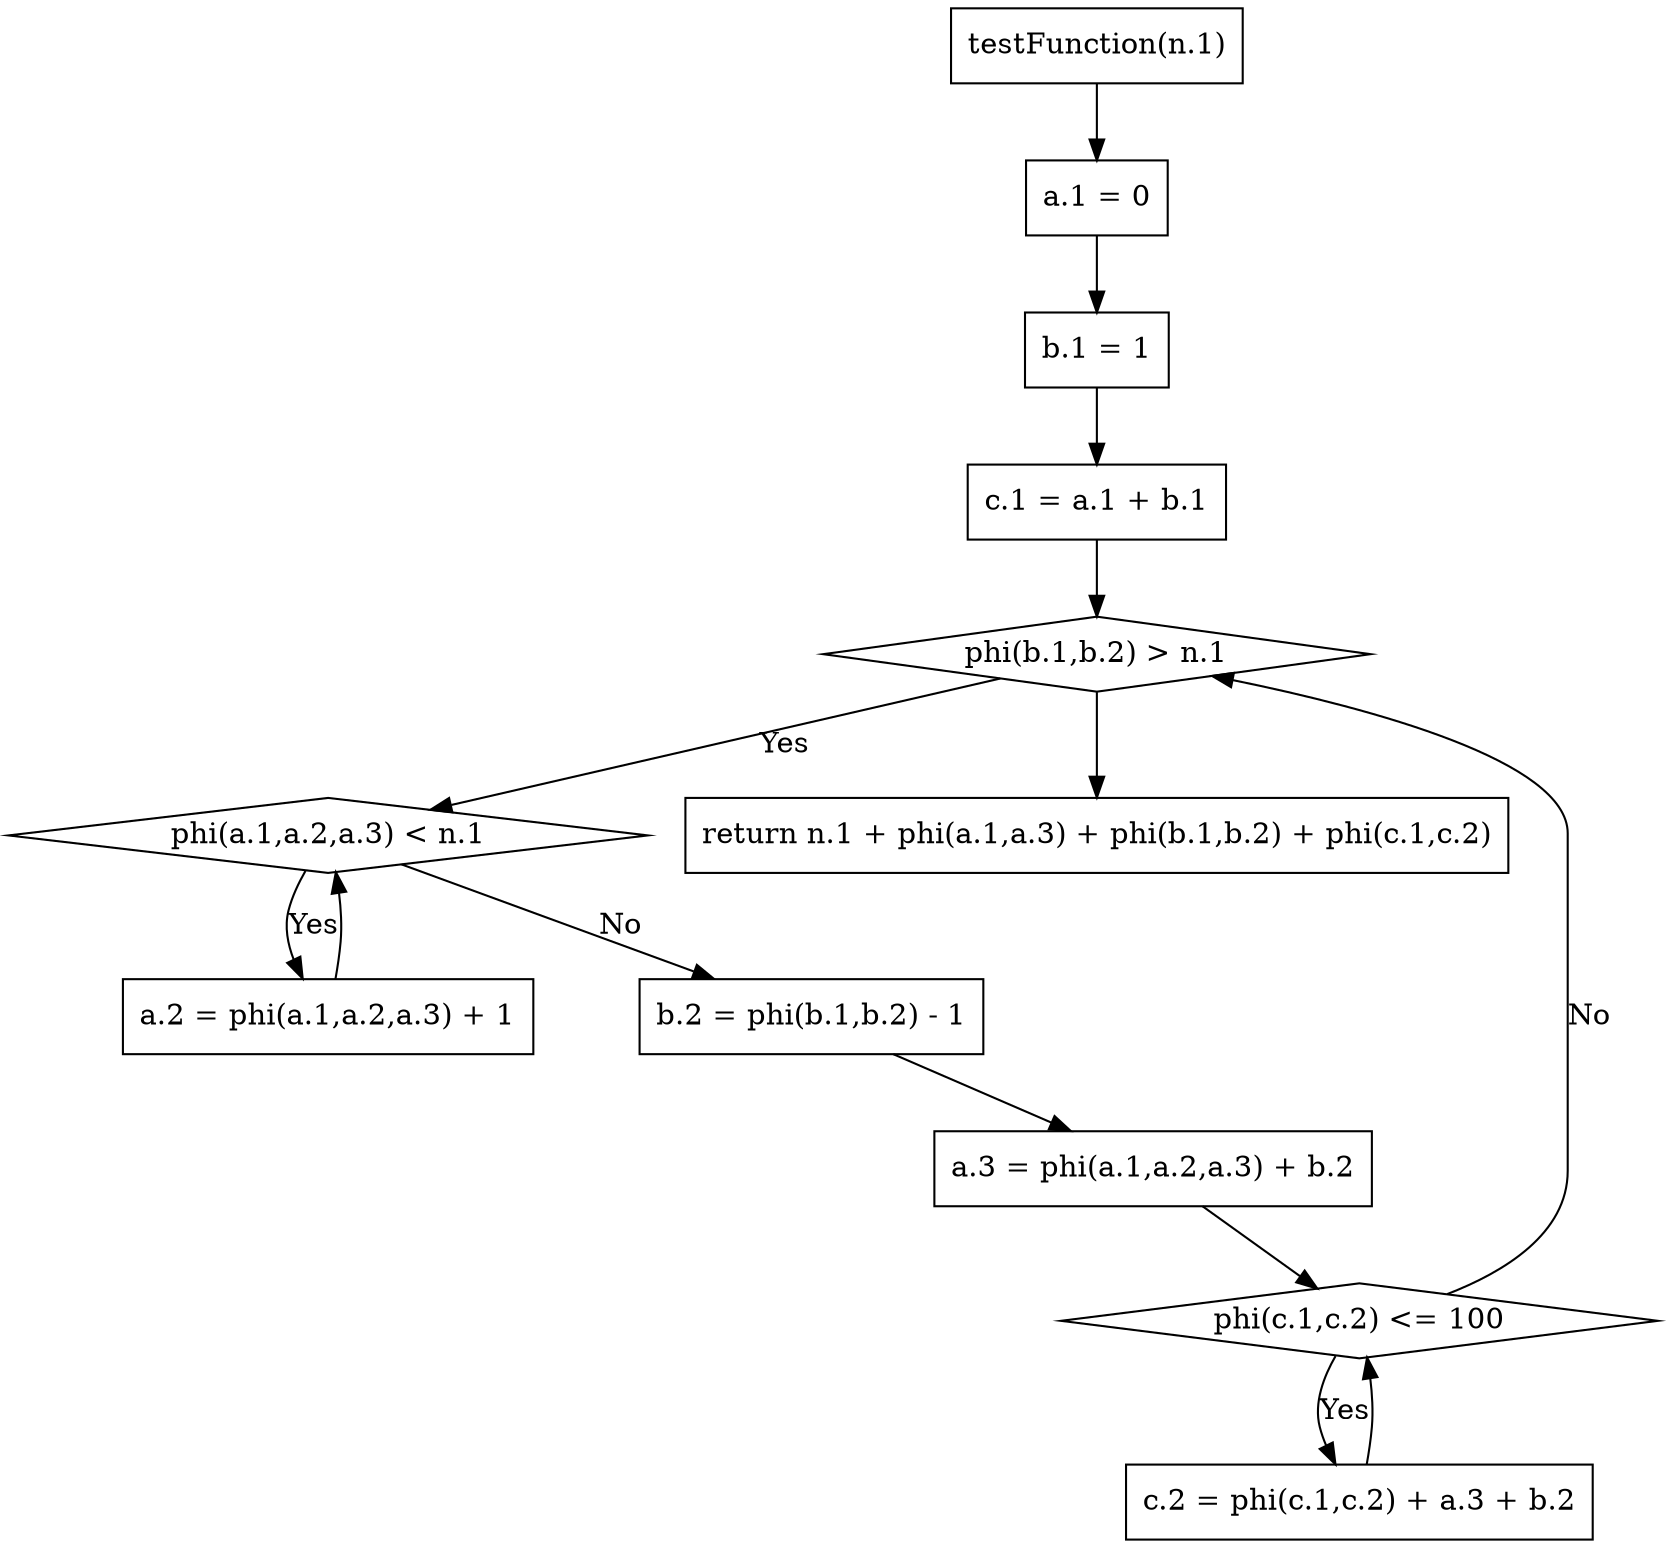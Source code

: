 digraph "gr" {
"1" ["label"="testFunction(n.1)","shape"="box"]
"2" ["label"="a.1 = 0","shape"="box"]
"3" ["label"="b.1 = 1","shape"="box"]
"4" ["label"="c.1 = a.1 + b.1","shape"="box"]
"5" ["label"="phi(b.1,b.2) > n.1","shape"="diamond"]
"6" ["label"="phi(a.1,a.2,a.3) < n.1","shape"="diamond"]
"7" ["label"="a.2 = phi(a.1,a.2,a.3) + 1","shape"="box"]
"8" ["label"="b.2 = phi(b.1,b.2) - 1","shape"="box"]
"9" ["label"="a.3 = phi(a.1,a.2,a.3) + b.2","shape"="box"]
"10" ["label"="phi(c.1,c.2) <= 100","shape"="diamond"]
"11" ["label"="c.2 = phi(c.1,c.2) + a.3 + b.2","shape"="box"]
"12" ["label"="return n.1 + phi(a.1,a.3) + phi(b.1,b.2) + phi(c.1,c.2)","shape"="box"]
"1" -> "2" ["label"=""]
"2" -> "3" ["label"=""]
"3" -> "4" ["label"=""]
"4" -> "5" ["label"=""]
"5" -> "6" ["label"="Yes"]
"6" -> "7" ["label"="Yes"]
"7" -> "6" ["label"=""]
"6" -> "8" ["label"="No"]
"8" -> "9" ["label"=""]
"9" -> "10" ["label"=""]
"10" -> "11" ["label"="Yes"]
"11" -> "10" ["label"=""]
"10" -> "5" ["label"="No"]
"5" -> "12" ["label"=""]
}